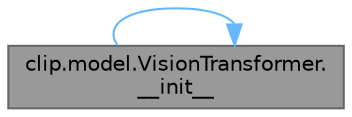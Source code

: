 digraph "clip.model.VisionTransformer.__init__"
{
 // LATEX_PDF_SIZE
  bgcolor="transparent";
  edge [fontname=Helvetica,fontsize=10,labelfontname=Helvetica,labelfontsize=10];
  node [fontname=Helvetica,fontsize=10,shape=box,height=0.2,width=0.4];
  rankdir="LR";
  Node1 [id="Node000001",label="clip.model.VisionTransformer.\l__init__",height=0.2,width=0.4,color="gray40", fillcolor="grey60", style="filled", fontcolor="black",tooltip="Initializes the Vision Transformer model."];
  Node1 -> Node1 [id="edge1_Node000001_Node000001",color="steelblue1",style="solid",tooltip=" "];
}
